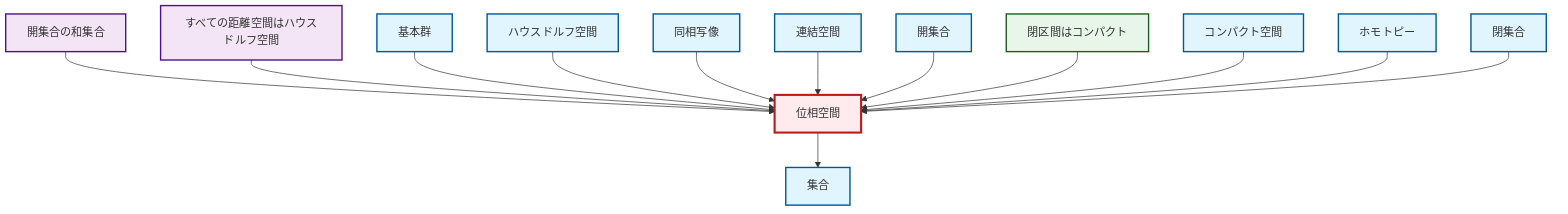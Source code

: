 graph TD
    classDef definition fill:#e1f5fe,stroke:#01579b,stroke-width:2px
    classDef theorem fill:#f3e5f5,stroke:#4a148c,stroke-width:2px
    classDef axiom fill:#fff3e0,stroke:#e65100,stroke-width:2px
    classDef example fill:#e8f5e9,stroke:#1b5e20,stroke-width:2px
    classDef current fill:#ffebee,stroke:#b71c1c,stroke-width:3px
    def-connected["連結空間"]:::definition
    ex-closed-interval-compact["閉区間はコンパクト"]:::example
    def-homeomorphism["同相写像"]:::definition
    def-hausdorff["ハウスドルフ空間"]:::definition
    def-homotopy["ホモトピー"]:::definition
    def-compact["コンパクト空間"]:::definition
    def-open-set["開集合"]:::definition
    def-fundamental-group["基本群"]:::definition
    def-closed-set["閉集合"]:::definition
    def-topological-space["位相空間"]:::definition
    thm-union-open-sets["開集合の和集合"]:::theorem
    def-set["集合"]:::definition
    thm-metric-hausdorff["すべての距離空間はハウスドルフ空間"]:::theorem
    thm-union-open-sets --> def-topological-space
    thm-metric-hausdorff --> def-topological-space
    def-fundamental-group --> def-topological-space
    def-hausdorff --> def-topological-space
    def-homeomorphism --> def-topological-space
    def-connected --> def-topological-space
    def-open-set --> def-topological-space
    ex-closed-interval-compact --> def-topological-space
    def-compact --> def-topological-space
    def-homotopy --> def-topological-space
    def-topological-space --> def-set
    def-closed-set --> def-topological-space
    class def-topological-space current